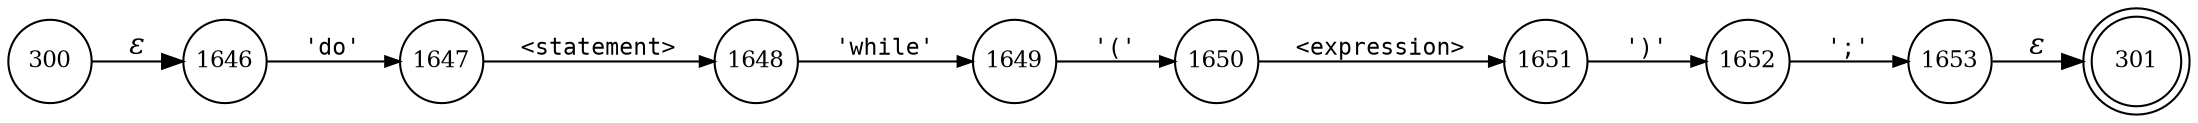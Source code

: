 digraph ATN {
rankdir=LR;
s301[fontsize=11, label="301", shape=doublecircle, fixedsize=true, width=.6];
s1648[fontsize=11,label="1648", shape=circle, fixedsize=true, width=.55, peripheries=1];
s1649[fontsize=11,label="1649", shape=circle, fixedsize=true, width=.55, peripheries=1];
s1650[fontsize=11,label="1650", shape=circle, fixedsize=true, width=.55, peripheries=1];
s1651[fontsize=11,label="1651", shape=circle, fixedsize=true, width=.55, peripheries=1];
s1652[fontsize=11,label="1652", shape=circle, fixedsize=true, width=.55, peripheries=1];
s1653[fontsize=11,label="1653", shape=circle, fixedsize=true, width=.55, peripheries=1];
s300[fontsize=11,label="300", shape=circle, fixedsize=true, width=.55, peripheries=1];
s1646[fontsize=11,label="1646", shape=circle, fixedsize=true, width=.55, peripheries=1];
s1647[fontsize=11,label="1647", shape=circle, fixedsize=true, width=.55, peripheries=1];
s300 -> s1646 [fontname="Times-Italic", label="&epsilon;"];
s1646 -> s1647 [fontsize=11, fontname="Courier", arrowsize=.7, label = "'do'", arrowhead = normal];
s1647 -> s1648 [fontsize=11, fontname="Courier", arrowsize=.7, label = "<statement>", arrowhead = normal];
s1648 -> s1649 [fontsize=11, fontname="Courier", arrowsize=.7, label = "'while'", arrowhead = normal];
s1649 -> s1650 [fontsize=11, fontname="Courier", arrowsize=.7, label = "'('", arrowhead = normal];
s1650 -> s1651 [fontsize=11, fontname="Courier", arrowsize=.7, label = "<expression>", arrowhead = normal];
s1651 -> s1652 [fontsize=11, fontname="Courier", arrowsize=.7, label = "')'", arrowhead = normal];
s1652 -> s1653 [fontsize=11, fontname="Courier", arrowsize=.7, label = "';'", arrowhead = normal];
s1653 -> s301 [fontname="Times-Italic", label="&epsilon;"];
}